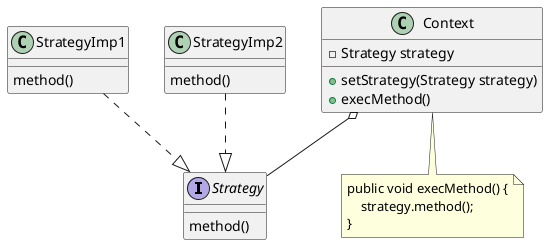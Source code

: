 @startuml

interface Strategy

Strategy : method()

class Context {
    - Strategy strategy
    + setStrategy(Strategy strategy)
    + execMethod()
}

note as N1
public void execMethod() {
    strategy.method();
}
end note
Context .. N1

class StrategyImp1 {
    method()
}

class StrategyImp2 {
    method()
}

Context o-- Strategy

StrategyImp1 ..|> Strategy
StrategyImp2 ..|> Strategy

@enduml
